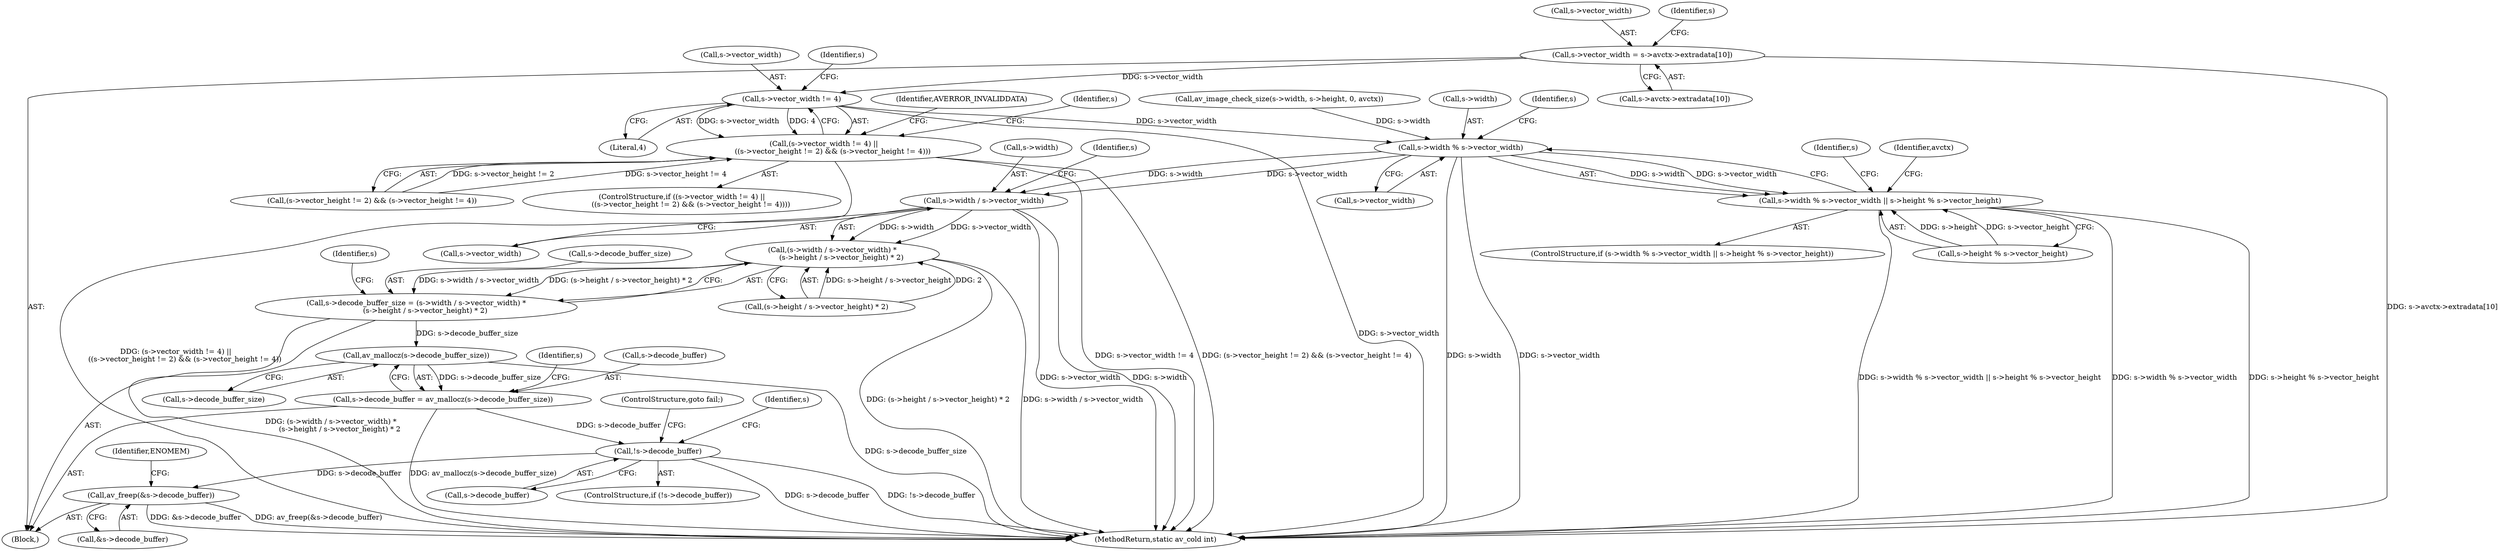 digraph "0_FFmpeg_02f909dc24b1f05cfbba75077c7707b905e63cd2@array" {
"1000238" [label="(Call,s->vector_width = s->avctx->extradata[10])"];
"1000277" [label="(Call,s->vector_width != 4)"];
"1000276" [label="(Call,(s->vector_width != 4) ||\n        ((s->vector_height != 2) && (s->vector_height != 4)))"];
"1000298" [label="(Call,s->width % s->vector_width)"];
"1000297" [label="(Call,s->width % s->vector_width || s->height % s->vector_height)"];
"1000357" [label="(Call,s->width / s->vector_width)"];
"1000356" [label="(Call,(s->width / s->vector_width) *\n        (s->height / s->vector_height) * 2)"];
"1000352" [label="(Call,s->decode_buffer_size = (s->width / s->vector_width) *\n        (s->height / s->vector_height) * 2)"];
"1000377" [label="(Call,av_mallocz(s->decode_buffer_size))"];
"1000373" [label="(Call,s->decode_buffer = av_mallocz(s->decode_buffer_size))"];
"1000382" [label="(Call,!s->decode_buffer)"];
"1000476" [label="(Call,av_freep(&s->decode_buffer))"];
"1000297" [label="(Call,s->width % s->vector_width || s->height % s->vector_height)"];
"1000375" [label="(Identifier,s)"];
"1000109" [label="(Block,)"];
"1000373" [label="(Call,s->decode_buffer = av_mallocz(s->decode_buffer_size))"];
"1000276" [label="(Call,(s->vector_width != 4) ||\n        ((s->vector_height != 2) && (s->vector_height != 4)))"];
"1000357" [label="(Call,s->width / s->vector_width)"];
"1000285" [label="(Identifier,s)"];
"1000314" [label="(Identifier,avctx)"];
"1000374" [label="(Call,s->decode_buffer)"];
"1000216" [label="(Call,av_image_check_size(s->width, s->height, 0, avctx))"];
"1000386" [label="(ControlStructure,goto fail;)"];
"1000356" [label="(Call,(s->width / s->vector_width) *\n        (s->height / s->vector_height) * 2)"];
"1000296" [label="(ControlStructure,if (s->width % s->vector_width || s->height % s->vector_height))"];
"1000358" [label="(Call,s->width)"];
"1000484" [label="(MethodReturn,static av_cold int)"];
"1000282" [label="(Call,(s->vector_height != 2) && (s->vector_height != 4))"];
"1000382" [label="(Call,!s->decode_buffer)"];
"1000367" [label="(Identifier,s)"];
"1000476" [label="(Call,av_freep(&s->decode_buffer))"];
"1000321" [label="(Identifier,s)"];
"1000305" [label="(Call,s->height % s->vector_height)"];
"1000281" [label="(Literal,4)"];
"1000238" [label="(Call,s->vector_width = s->avctx->extradata[10])"];
"1000278" [label="(Call,s->vector_width)"];
"1000361" [label="(Call,s->vector_width)"];
"1000378" [label="(Call,s->decode_buffer_size)"];
"1000477" [label="(Call,&s->decode_buffer)"];
"1000352" [label="(Call,s->decode_buffer_size = (s->width / s->vector_width) *\n        (s->height / s->vector_height) * 2)"];
"1000299" [label="(Call,s->width)"];
"1000302" [label="(Call,s->vector_width)"];
"1000295" [label="(Identifier,AVERROR_INVALIDDATA)"];
"1000383" [label="(Call,s->decode_buffer)"];
"1000377" [label="(Call,av_mallocz(s->decode_buffer_size))"];
"1000277" [label="(Call,s->vector_width != 4)"];
"1000300" [label="(Identifier,s)"];
"1000242" [label="(Call,s->avctx->extradata[10])"];
"1000239" [label="(Call,s->vector_width)"];
"1000353" [label="(Call,s->decode_buffer_size)"];
"1000251" [label="(Identifier,s)"];
"1000298" [label="(Call,s->width % s->vector_width)"];
"1000307" [label="(Identifier,s)"];
"1000381" [label="(ControlStructure,if (!s->decode_buffer))"];
"1000275" [label="(ControlStructure,if ((s->vector_width != 4) ||\n        ((s->vector_height != 2) && (s->vector_height != 4))))"];
"1000483" [label="(Identifier,ENOMEM)"];
"1000384" [label="(Identifier,s)"];
"1000390" [label="(Identifier,s)"];
"1000364" [label="(Call,(s->height / s->vector_height) * 2)"];
"1000238" -> "1000109"  [label="AST: "];
"1000238" -> "1000242"  [label="CFG: "];
"1000239" -> "1000238"  [label="AST: "];
"1000242" -> "1000238"  [label="AST: "];
"1000251" -> "1000238"  [label="CFG: "];
"1000238" -> "1000484"  [label="DDG: s->avctx->extradata[10]"];
"1000238" -> "1000277"  [label="DDG: s->vector_width"];
"1000277" -> "1000276"  [label="AST: "];
"1000277" -> "1000281"  [label="CFG: "];
"1000278" -> "1000277"  [label="AST: "];
"1000281" -> "1000277"  [label="AST: "];
"1000285" -> "1000277"  [label="CFG: "];
"1000276" -> "1000277"  [label="CFG: "];
"1000277" -> "1000484"  [label="DDG: s->vector_width"];
"1000277" -> "1000276"  [label="DDG: s->vector_width"];
"1000277" -> "1000276"  [label="DDG: 4"];
"1000277" -> "1000298"  [label="DDG: s->vector_width"];
"1000276" -> "1000275"  [label="AST: "];
"1000276" -> "1000282"  [label="CFG: "];
"1000282" -> "1000276"  [label="AST: "];
"1000295" -> "1000276"  [label="CFG: "];
"1000300" -> "1000276"  [label="CFG: "];
"1000276" -> "1000484"  [label="DDG: (s->vector_height != 2) && (s->vector_height != 4)"];
"1000276" -> "1000484"  [label="DDG: (s->vector_width != 4) ||\n        ((s->vector_height != 2) && (s->vector_height != 4))"];
"1000276" -> "1000484"  [label="DDG: s->vector_width != 4"];
"1000282" -> "1000276"  [label="DDG: s->vector_height != 2"];
"1000282" -> "1000276"  [label="DDG: s->vector_height != 4"];
"1000298" -> "1000297"  [label="AST: "];
"1000298" -> "1000302"  [label="CFG: "];
"1000299" -> "1000298"  [label="AST: "];
"1000302" -> "1000298"  [label="AST: "];
"1000307" -> "1000298"  [label="CFG: "];
"1000297" -> "1000298"  [label="CFG: "];
"1000298" -> "1000484"  [label="DDG: s->width"];
"1000298" -> "1000484"  [label="DDG: s->vector_width"];
"1000298" -> "1000297"  [label="DDG: s->width"];
"1000298" -> "1000297"  [label="DDG: s->vector_width"];
"1000216" -> "1000298"  [label="DDG: s->width"];
"1000298" -> "1000357"  [label="DDG: s->width"];
"1000298" -> "1000357"  [label="DDG: s->vector_width"];
"1000297" -> "1000296"  [label="AST: "];
"1000297" -> "1000305"  [label="CFG: "];
"1000305" -> "1000297"  [label="AST: "];
"1000314" -> "1000297"  [label="CFG: "];
"1000321" -> "1000297"  [label="CFG: "];
"1000297" -> "1000484"  [label="DDG: s->width % s->vector_width || s->height % s->vector_height"];
"1000297" -> "1000484"  [label="DDG: s->width % s->vector_width"];
"1000297" -> "1000484"  [label="DDG: s->height % s->vector_height"];
"1000305" -> "1000297"  [label="DDG: s->height"];
"1000305" -> "1000297"  [label="DDG: s->vector_height"];
"1000357" -> "1000356"  [label="AST: "];
"1000357" -> "1000361"  [label="CFG: "];
"1000358" -> "1000357"  [label="AST: "];
"1000361" -> "1000357"  [label="AST: "];
"1000367" -> "1000357"  [label="CFG: "];
"1000357" -> "1000484"  [label="DDG: s->vector_width"];
"1000357" -> "1000484"  [label="DDG: s->width"];
"1000357" -> "1000356"  [label="DDG: s->width"];
"1000357" -> "1000356"  [label="DDG: s->vector_width"];
"1000356" -> "1000352"  [label="AST: "];
"1000356" -> "1000364"  [label="CFG: "];
"1000364" -> "1000356"  [label="AST: "];
"1000352" -> "1000356"  [label="CFG: "];
"1000356" -> "1000484"  [label="DDG: (s->height / s->vector_height) * 2"];
"1000356" -> "1000484"  [label="DDG: s->width / s->vector_width"];
"1000356" -> "1000352"  [label="DDG: s->width / s->vector_width"];
"1000356" -> "1000352"  [label="DDG: (s->height / s->vector_height) * 2"];
"1000364" -> "1000356"  [label="DDG: s->height / s->vector_height"];
"1000364" -> "1000356"  [label="DDG: 2"];
"1000352" -> "1000109"  [label="AST: "];
"1000353" -> "1000352"  [label="AST: "];
"1000375" -> "1000352"  [label="CFG: "];
"1000352" -> "1000484"  [label="DDG: (s->width / s->vector_width) *\n        (s->height / s->vector_height) * 2"];
"1000352" -> "1000377"  [label="DDG: s->decode_buffer_size"];
"1000377" -> "1000373"  [label="AST: "];
"1000377" -> "1000378"  [label="CFG: "];
"1000378" -> "1000377"  [label="AST: "];
"1000373" -> "1000377"  [label="CFG: "];
"1000377" -> "1000484"  [label="DDG: s->decode_buffer_size"];
"1000377" -> "1000373"  [label="DDG: s->decode_buffer_size"];
"1000373" -> "1000109"  [label="AST: "];
"1000374" -> "1000373"  [label="AST: "];
"1000384" -> "1000373"  [label="CFG: "];
"1000373" -> "1000484"  [label="DDG: av_mallocz(s->decode_buffer_size)"];
"1000373" -> "1000382"  [label="DDG: s->decode_buffer"];
"1000382" -> "1000381"  [label="AST: "];
"1000382" -> "1000383"  [label="CFG: "];
"1000383" -> "1000382"  [label="AST: "];
"1000386" -> "1000382"  [label="CFG: "];
"1000390" -> "1000382"  [label="CFG: "];
"1000382" -> "1000484"  [label="DDG: s->decode_buffer"];
"1000382" -> "1000484"  [label="DDG: !s->decode_buffer"];
"1000382" -> "1000476"  [label="DDG: s->decode_buffer"];
"1000476" -> "1000109"  [label="AST: "];
"1000476" -> "1000477"  [label="CFG: "];
"1000477" -> "1000476"  [label="AST: "];
"1000483" -> "1000476"  [label="CFG: "];
"1000476" -> "1000484"  [label="DDG: av_freep(&s->decode_buffer)"];
"1000476" -> "1000484"  [label="DDG: &s->decode_buffer"];
}
